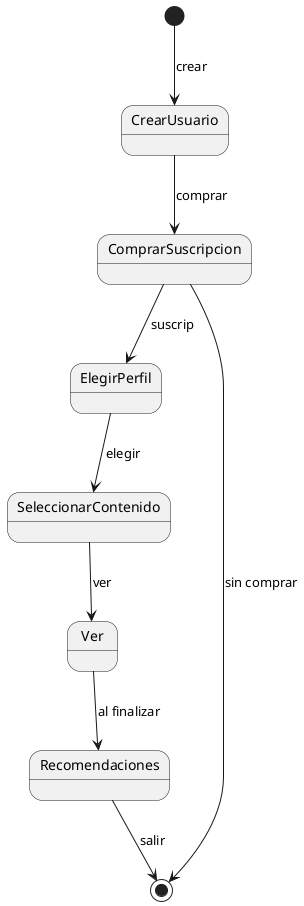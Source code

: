@startuml
[*] --> CrearUsuario : crear
CrearUsuario --> ComprarSuscripcion : comprar
ComprarSuscripcion --> ElegirPerfil : suscrip
ElegirPerfil --> SeleccionarContenido : elegir
SeleccionarContenido --> Ver : ver
Ver --> Recomendaciones : al finalizar
Recomendaciones --> [*] : salir
ComprarSuscripcion --> [*] : sin comprar
@enduml